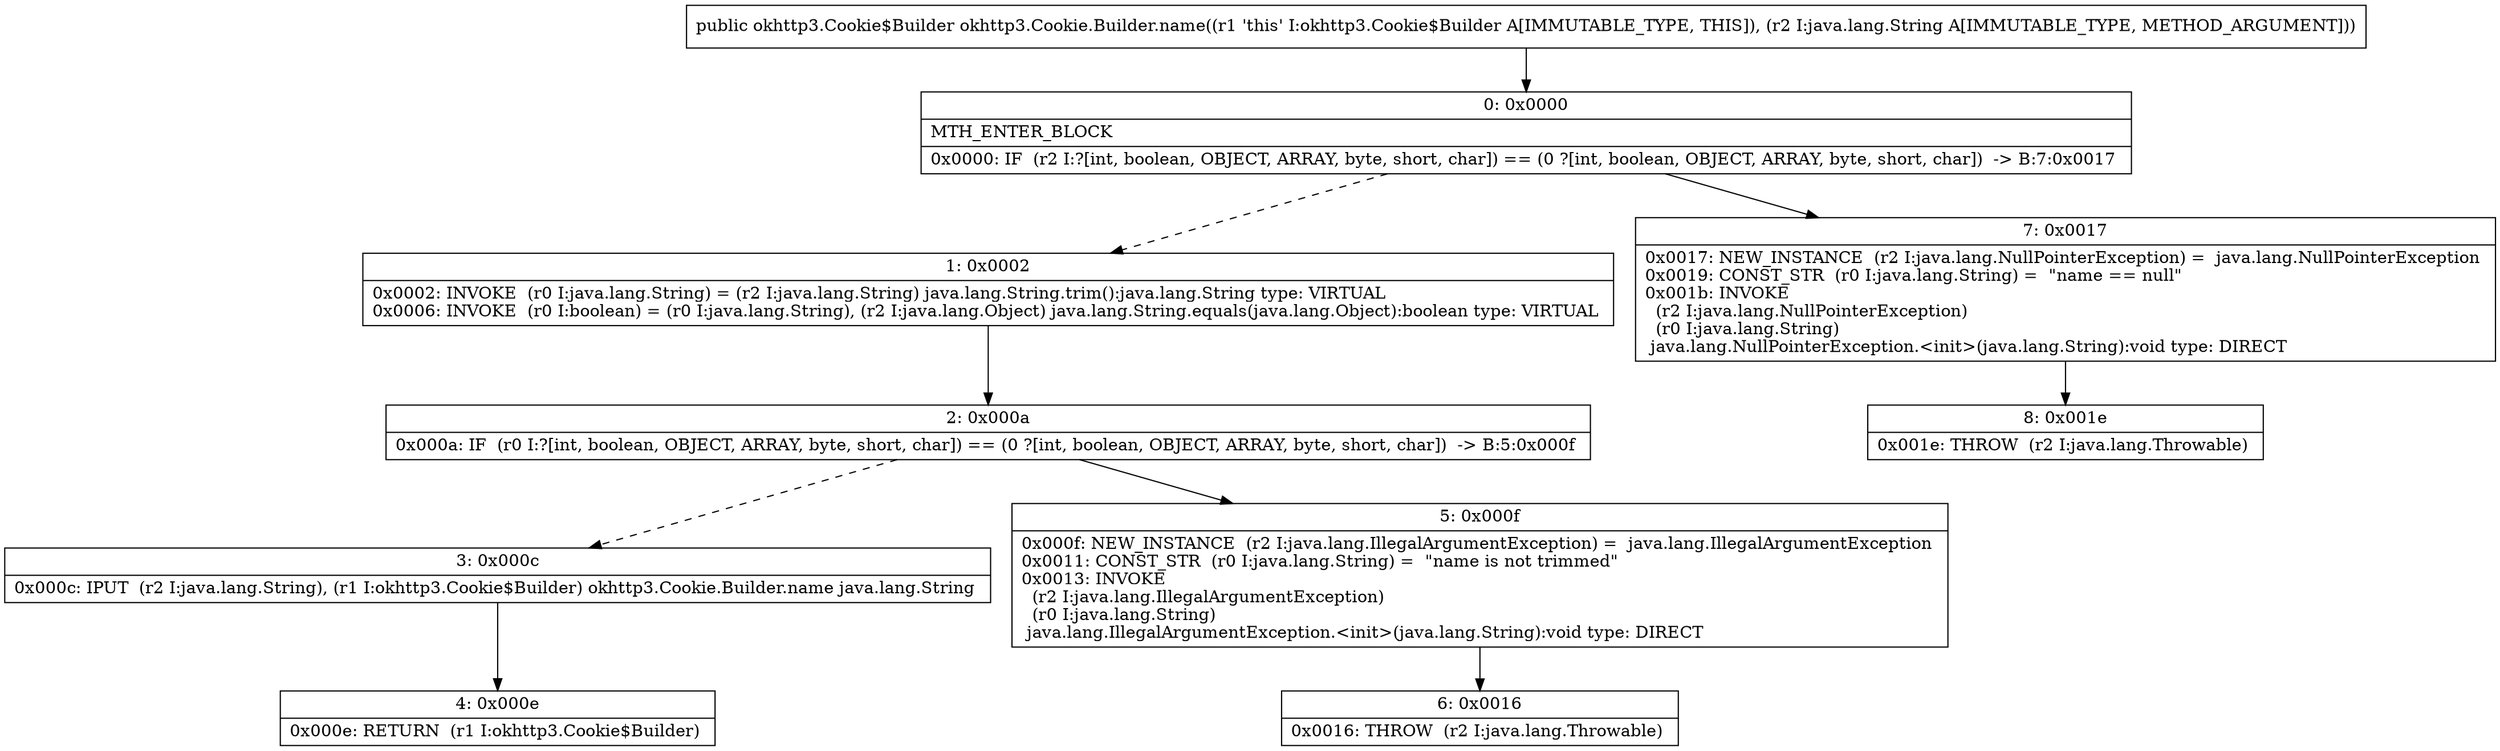digraph "CFG forokhttp3.Cookie.Builder.name(Ljava\/lang\/String;)Lokhttp3\/Cookie$Builder;" {
Node_0 [shape=record,label="{0\:\ 0x0000|MTH_ENTER_BLOCK\l|0x0000: IF  (r2 I:?[int, boolean, OBJECT, ARRAY, byte, short, char]) == (0 ?[int, boolean, OBJECT, ARRAY, byte, short, char])  \-\> B:7:0x0017 \l}"];
Node_1 [shape=record,label="{1\:\ 0x0002|0x0002: INVOKE  (r0 I:java.lang.String) = (r2 I:java.lang.String) java.lang.String.trim():java.lang.String type: VIRTUAL \l0x0006: INVOKE  (r0 I:boolean) = (r0 I:java.lang.String), (r2 I:java.lang.Object) java.lang.String.equals(java.lang.Object):boolean type: VIRTUAL \l}"];
Node_2 [shape=record,label="{2\:\ 0x000a|0x000a: IF  (r0 I:?[int, boolean, OBJECT, ARRAY, byte, short, char]) == (0 ?[int, boolean, OBJECT, ARRAY, byte, short, char])  \-\> B:5:0x000f \l}"];
Node_3 [shape=record,label="{3\:\ 0x000c|0x000c: IPUT  (r2 I:java.lang.String), (r1 I:okhttp3.Cookie$Builder) okhttp3.Cookie.Builder.name java.lang.String \l}"];
Node_4 [shape=record,label="{4\:\ 0x000e|0x000e: RETURN  (r1 I:okhttp3.Cookie$Builder) \l}"];
Node_5 [shape=record,label="{5\:\ 0x000f|0x000f: NEW_INSTANCE  (r2 I:java.lang.IllegalArgumentException) =  java.lang.IllegalArgumentException \l0x0011: CONST_STR  (r0 I:java.lang.String) =  \"name is not trimmed\" \l0x0013: INVOKE  \l  (r2 I:java.lang.IllegalArgumentException)\l  (r0 I:java.lang.String)\l java.lang.IllegalArgumentException.\<init\>(java.lang.String):void type: DIRECT \l}"];
Node_6 [shape=record,label="{6\:\ 0x0016|0x0016: THROW  (r2 I:java.lang.Throwable) \l}"];
Node_7 [shape=record,label="{7\:\ 0x0017|0x0017: NEW_INSTANCE  (r2 I:java.lang.NullPointerException) =  java.lang.NullPointerException \l0x0019: CONST_STR  (r0 I:java.lang.String) =  \"name == null\" \l0x001b: INVOKE  \l  (r2 I:java.lang.NullPointerException)\l  (r0 I:java.lang.String)\l java.lang.NullPointerException.\<init\>(java.lang.String):void type: DIRECT \l}"];
Node_8 [shape=record,label="{8\:\ 0x001e|0x001e: THROW  (r2 I:java.lang.Throwable) \l}"];
MethodNode[shape=record,label="{public okhttp3.Cookie$Builder okhttp3.Cookie.Builder.name((r1 'this' I:okhttp3.Cookie$Builder A[IMMUTABLE_TYPE, THIS]), (r2 I:java.lang.String A[IMMUTABLE_TYPE, METHOD_ARGUMENT])) }"];
MethodNode -> Node_0;
Node_0 -> Node_1[style=dashed];
Node_0 -> Node_7;
Node_1 -> Node_2;
Node_2 -> Node_3[style=dashed];
Node_2 -> Node_5;
Node_3 -> Node_4;
Node_5 -> Node_6;
Node_7 -> Node_8;
}


